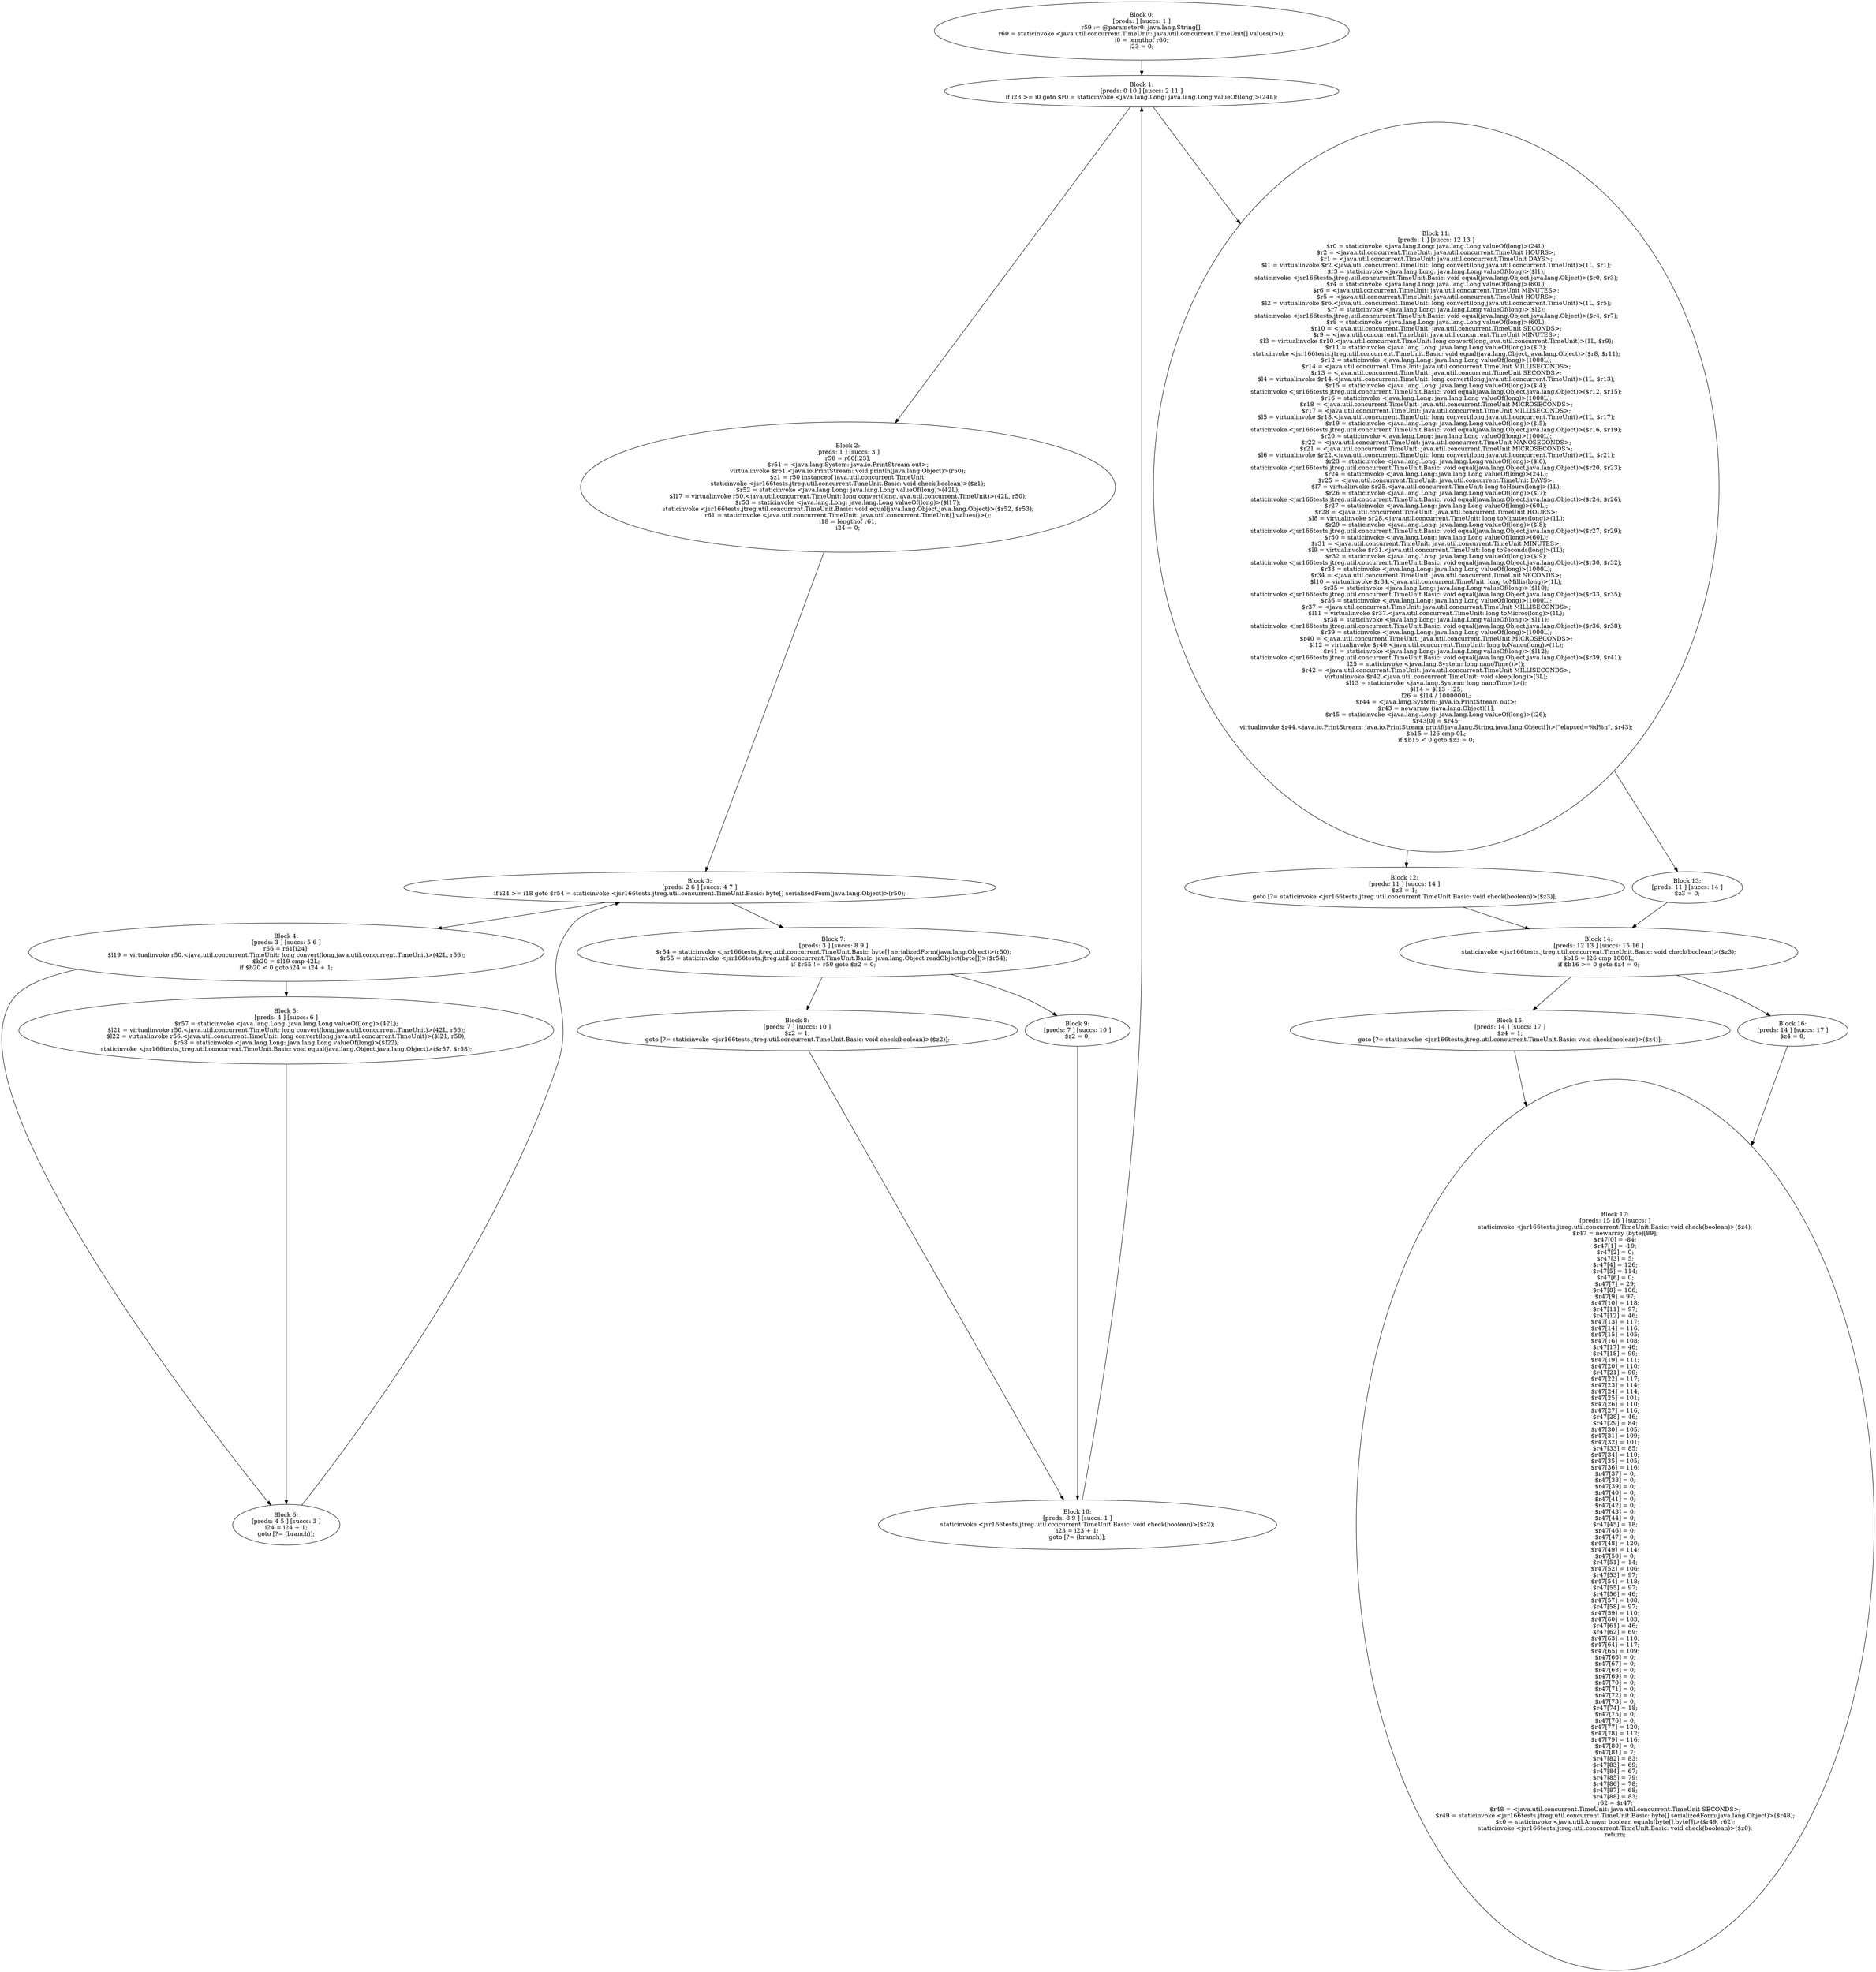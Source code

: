 digraph "unitGraph" {
    "Block 0:
[preds: ] [succs: 1 ]
r59 := @parameter0: java.lang.String[];
r60 = staticinvoke <java.util.concurrent.TimeUnit: java.util.concurrent.TimeUnit[] values()>();
i0 = lengthof r60;
i23 = 0;
"
    "Block 1:
[preds: 0 10 ] [succs: 2 11 ]
if i23 >= i0 goto $r0 = staticinvoke <java.lang.Long: java.lang.Long valueOf(long)>(24L);
"
    "Block 2:
[preds: 1 ] [succs: 3 ]
r50 = r60[i23];
$r51 = <java.lang.System: java.io.PrintStream out>;
virtualinvoke $r51.<java.io.PrintStream: void println(java.lang.Object)>(r50);
$z1 = r50 instanceof java.util.concurrent.TimeUnit;
staticinvoke <jsr166tests.jtreg.util.concurrent.TimeUnit.Basic: void check(boolean)>($z1);
$r52 = staticinvoke <java.lang.Long: java.lang.Long valueOf(long)>(42L);
$l17 = virtualinvoke r50.<java.util.concurrent.TimeUnit: long convert(long,java.util.concurrent.TimeUnit)>(42L, r50);
$r53 = staticinvoke <java.lang.Long: java.lang.Long valueOf(long)>($l17);
staticinvoke <jsr166tests.jtreg.util.concurrent.TimeUnit.Basic: void equal(java.lang.Object,java.lang.Object)>($r52, $r53);
r61 = staticinvoke <java.util.concurrent.TimeUnit: java.util.concurrent.TimeUnit[] values()>();
i18 = lengthof r61;
i24 = 0;
"
    "Block 3:
[preds: 2 6 ] [succs: 4 7 ]
if i24 >= i18 goto $r54 = staticinvoke <jsr166tests.jtreg.util.concurrent.TimeUnit.Basic: byte[] serializedForm(java.lang.Object)>(r50);
"
    "Block 4:
[preds: 3 ] [succs: 5 6 ]
r56 = r61[i24];
$l19 = virtualinvoke r50.<java.util.concurrent.TimeUnit: long convert(long,java.util.concurrent.TimeUnit)>(42L, r56);
$b20 = $l19 cmp 42L;
if $b20 < 0 goto i24 = i24 + 1;
"
    "Block 5:
[preds: 4 ] [succs: 6 ]
$r57 = staticinvoke <java.lang.Long: java.lang.Long valueOf(long)>(42L);
$l21 = virtualinvoke r50.<java.util.concurrent.TimeUnit: long convert(long,java.util.concurrent.TimeUnit)>(42L, r56);
$l22 = virtualinvoke r56.<java.util.concurrent.TimeUnit: long convert(long,java.util.concurrent.TimeUnit)>($l21, r50);
$r58 = staticinvoke <java.lang.Long: java.lang.Long valueOf(long)>($l22);
staticinvoke <jsr166tests.jtreg.util.concurrent.TimeUnit.Basic: void equal(java.lang.Object,java.lang.Object)>($r57, $r58);
"
    "Block 6:
[preds: 4 5 ] [succs: 3 ]
i24 = i24 + 1;
goto [?= (branch)];
"
    "Block 7:
[preds: 3 ] [succs: 8 9 ]
$r54 = staticinvoke <jsr166tests.jtreg.util.concurrent.TimeUnit.Basic: byte[] serializedForm(java.lang.Object)>(r50);
$r55 = staticinvoke <jsr166tests.jtreg.util.concurrent.TimeUnit.Basic: java.lang.Object readObject(byte[])>($r54);
if $r55 != r50 goto $z2 = 0;
"
    "Block 8:
[preds: 7 ] [succs: 10 ]
$z2 = 1;
goto [?= staticinvoke <jsr166tests.jtreg.util.concurrent.TimeUnit.Basic: void check(boolean)>($z2)];
"
    "Block 9:
[preds: 7 ] [succs: 10 ]
$z2 = 0;
"
    "Block 10:
[preds: 8 9 ] [succs: 1 ]
staticinvoke <jsr166tests.jtreg.util.concurrent.TimeUnit.Basic: void check(boolean)>($z2);
i23 = i23 + 1;
goto [?= (branch)];
"
    "Block 11:
[preds: 1 ] [succs: 12 13 ]
$r0 = staticinvoke <java.lang.Long: java.lang.Long valueOf(long)>(24L);
$r2 = <java.util.concurrent.TimeUnit: java.util.concurrent.TimeUnit HOURS>;
$r1 = <java.util.concurrent.TimeUnit: java.util.concurrent.TimeUnit DAYS>;
$l1 = virtualinvoke $r2.<java.util.concurrent.TimeUnit: long convert(long,java.util.concurrent.TimeUnit)>(1L, $r1);
$r3 = staticinvoke <java.lang.Long: java.lang.Long valueOf(long)>($l1);
staticinvoke <jsr166tests.jtreg.util.concurrent.TimeUnit.Basic: void equal(java.lang.Object,java.lang.Object)>($r0, $r3);
$r4 = staticinvoke <java.lang.Long: java.lang.Long valueOf(long)>(60L);
$r6 = <java.util.concurrent.TimeUnit: java.util.concurrent.TimeUnit MINUTES>;
$r5 = <java.util.concurrent.TimeUnit: java.util.concurrent.TimeUnit HOURS>;
$l2 = virtualinvoke $r6.<java.util.concurrent.TimeUnit: long convert(long,java.util.concurrent.TimeUnit)>(1L, $r5);
$r7 = staticinvoke <java.lang.Long: java.lang.Long valueOf(long)>($l2);
staticinvoke <jsr166tests.jtreg.util.concurrent.TimeUnit.Basic: void equal(java.lang.Object,java.lang.Object)>($r4, $r7);
$r8 = staticinvoke <java.lang.Long: java.lang.Long valueOf(long)>(60L);
$r10 = <java.util.concurrent.TimeUnit: java.util.concurrent.TimeUnit SECONDS>;
$r9 = <java.util.concurrent.TimeUnit: java.util.concurrent.TimeUnit MINUTES>;
$l3 = virtualinvoke $r10.<java.util.concurrent.TimeUnit: long convert(long,java.util.concurrent.TimeUnit)>(1L, $r9);
$r11 = staticinvoke <java.lang.Long: java.lang.Long valueOf(long)>($l3);
staticinvoke <jsr166tests.jtreg.util.concurrent.TimeUnit.Basic: void equal(java.lang.Object,java.lang.Object)>($r8, $r11);
$r12 = staticinvoke <java.lang.Long: java.lang.Long valueOf(long)>(1000L);
$r14 = <java.util.concurrent.TimeUnit: java.util.concurrent.TimeUnit MILLISECONDS>;
$r13 = <java.util.concurrent.TimeUnit: java.util.concurrent.TimeUnit SECONDS>;
$l4 = virtualinvoke $r14.<java.util.concurrent.TimeUnit: long convert(long,java.util.concurrent.TimeUnit)>(1L, $r13);
$r15 = staticinvoke <java.lang.Long: java.lang.Long valueOf(long)>($l4);
staticinvoke <jsr166tests.jtreg.util.concurrent.TimeUnit.Basic: void equal(java.lang.Object,java.lang.Object)>($r12, $r15);
$r16 = staticinvoke <java.lang.Long: java.lang.Long valueOf(long)>(1000L);
$r18 = <java.util.concurrent.TimeUnit: java.util.concurrent.TimeUnit MICROSECONDS>;
$r17 = <java.util.concurrent.TimeUnit: java.util.concurrent.TimeUnit MILLISECONDS>;
$l5 = virtualinvoke $r18.<java.util.concurrent.TimeUnit: long convert(long,java.util.concurrent.TimeUnit)>(1L, $r17);
$r19 = staticinvoke <java.lang.Long: java.lang.Long valueOf(long)>($l5);
staticinvoke <jsr166tests.jtreg.util.concurrent.TimeUnit.Basic: void equal(java.lang.Object,java.lang.Object)>($r16, $r19);
$r20 = staticinvoke <java.lang.Long: java.lang.Long valueOf(long)>(1000L);
$r22 = <java.util.concurrent.TimeUnit: java.util.concurrent.TimeUnit NANOSECONDS>;
$r21 = <java.util.concurrent.TimeUnit: java.util.concurrent.TimeUnit MICROSECONDS>;
$l6 = virtualinvoke $r22.<java.util.concurrent.TimeUnit: long convert(long,java.util.concurrent.TimeUnit)>(1L, $r21);
$r23 = staticinvoke <java.lang.Long: java.lang.Long valueOf(long)>($l6);
staticinvoke <jsr166tests.jtreg.util.concurrent.TimeUnit.Basic: void equal(java.lang.Object,java.lang.Object)>($r20, $r23);
$r24 = staticinvoke <java.lang.Long: java.lang.Long valueOf(long)>(24L);
$r25 = <java.util.concurrent.TimeUnit: java.util.concurrent.TimeUnit DAYS>;
$l7 = virtualinvoke $r25.<java.util.concurrent.TimeUnit: long toHours(long)>(1L);
$r26 = staticinvoke <java.lang.Long: java.lang.Long valueOf(long)>($l7);
staticinvoke <jsr166tests.jtreg.util.concurrent.TimeUnit.Basic: void equal(java.lang.Object,java.lang.Object)>($r24, $r26);
$r27 = staticinvoke <java.lang.Long: java.lang.Long valueOf(long)>(60L);
$r28 = <java.util.concurrent.TimeUnit: java.util.concurrent.TimeUnit HOURS>;
$l8 = virtualinvoke $r28.<java.util.concurrent.TimeUnit: long toMinutes(long)>(1L);
$r29 = staticinvoke <java.lang.Long: java.lang.Long valueOf(long)>($l8);
staticinvoke <jsr166tests.jtreg.util.concurrent.TimeUnit.Basic: void equal(java.lang.Object,java.lang.Object)>($r27, $r29);
$r30 = staticinvoke <java.lang.Long: java.lang.Long valueOf(long)>(60L);
$r31 = <java.util.concurrent.TimeUnit: java.util.concurrent.TimeUnit MINUTES>;
$l9 = virtualinvoke $r31.<java.util.concurrent.TimeUnit: long toSeconds(long)>(1L);
$r32 = staticinvoke <java.lang.Long: java.lang.Long valueOf(long)>($l9);
staticinvoke <jsr166tests.jtreg.util.concurrent.TimeUnit.Basic: void equal(java.lang.Object,java.lang.Object)>($r30, $r32);
$r33 = staticinvoke <java.lang.Long: java.lang.Long valueOf(long)>(1000L);
$r34 = <java.util.concurrent.TimeUnit: java.util.concurrent.TimeUnit SECONDS>;
$l10 = virtualinvoke $r34.<java.util.concurrent.TimeUnit: long toMillis(long)>(1L);
$r35 = staticinvoke <java.lang.Long: java.lang.Long valueOf(long)>($l10);
staticinvoke <jsr166tests.jtreg.util.concurrent.TimeUnit.Basic: void equal(java.lang.Object,java.lang.Object)>($r33, $r35);
$r36 = staticinvoke <java.lang.Long: java.lang.Long valueOf(long)>(1000L);
$r37 = <java.util.concurrent.TimeUnit: java.util.concurrent.TimeUnit MILLISECONDS>;
$l11 = virtualinvoke $r37.<java.util.concurrent.TimeUnit: long toMicros(long)>(1L);
$r38 = staticinvoke <java.lang.Long: java.lang.Long valueOf(long)>($l11);
staticinvoke <jsr166tests.jtreg.util.concurrent.TimeUnit.Basic: void equal(java.lang.Object,java.lang.Object)>($r36, $r38);
$r39 = staticinvoke <java.lang.Long: java.lang.Long valueOf(long)>(1000L);
$r40 = <java.util.concurrent.TimeUnit: java.util.concurrent.TimeUnit MICROSECONDS>;
$l12 = virtualinvoke $r40.<java.util.concurrent.TimeUnit: long toNanos(long)>(1L);
$r41 = staticinvoke <java.lang.Long: java.lang.Long valueOf(long)>($l12);
staticinvoke <jsr166tests.jtreg.util.concurrent.TimeUnit.Basic: void equal(java.lang.Object,java.lang.Object)>($r39, $r41);
l25 = staticinvoke <java.lang.System: long nanoTime()>();
$r42 = <java.util.concurrent.TimeUnit: java.util.concurrent.TimeUnit MILLISECONDS>;
virtualinvoke $r42.<java.util.concurrent.TimeUnit: void sleep(long)>(3L);
$l13 = staticinvoke <java.lang.System: long nanoTime()>();
$l14 = $l13 - l25;
l26 = $l14 / 1000000L;
$r44 = <java.lang.System: java.io.PrintStream out>;
$r43 = newarray (java.lang.Object)[1];
$r45 = staticinvoke <java.lang.Long: java.lang.Long valueOf(long)>(l26);
$r43[0] = $r45;
virtualinvoke $r44.<java.io.PrintStream: java.io.PrintStream printf(java.lang.String,java.lang.Object[])>(\"elapsed=%d%n\", $r43);
$b15 = l26 cmp 0L;
if $b15 < 0 goto $z3 = 0;
"
    "Block 12:
[preds: 11 ] [succs: 14 ]
$z3 = 1;
goto [?= staticinvoke <jsr166tests.jtreg.util.concurrent.TimeUnit.Basic: void check(boolean)>($z3)];
"
    "Block 13:
[preds: 11 ] [succs: 14 ]
$z3 = 0;
"
    "Block 14:
[preds: 12 13 ] [succs: 15 16 ]
staticinvoke <jsr166tests.jtreg.util.concurrent.TimeUnit.Basic: void check(boolean)>($z3);
$b16 = l26 cmp 1000L;
if $b16 >= 0 goto $z4 = 0;
"
    "Block 15:
[preds: 14 ] [succs: 17 ]
$z4 = 1;
goto [?= staticinvoke <jsr166tests.jtreg.util.concurrent.TimeUnit.Basic: void check(boolean)>($z4)];
"
    "Block 16:
[preds: 14 ] [succs: 17 ]
$z4 = 0;
"
    "Block 17:
[preds: 15 16 ] [succs: ]
staticinvoke <jsr166tests.jtreg.util.concurrent.TimeUnit.Basic: void check(boolean)>($z4);
$r47 = newarray (byte)[89];
$r47[0] = -84;
$r47[1] = -19;
$r47[2] = 0;
$r47[3] = 5;
$r47[4] = 126;
$r47[5] = 114;
$r47[6] = 0;
$r47[7] = 29;
$r47[8] = 106;
$r47[9] = 97;
$r47[10] = 118;
$r47[11] = 97;
$r47[12] = 46;
$r47[13] = 117;
$r47[14] = 116;
$r47[15] = 105;
$r47[16] = 108;
$r47[17] = 46;
$r47[18] = 99;
$r47[19] = 111;
$r47[20] = 110;
$r47[21] = 99;
$r47[22] = 117;
$r47[23] = 114;
$r47[24] = 114;
$r47[25] = 101;
$r47[26] = 110;
$r47[27] = 116;
$r47[28] = 46;
$r47[29] = 84;
$r47[30] = 105;
$r47[31] = 109;
$r47[32] = 101;
$r47[33] = 85;
$r47[34] = 110;
$r47[35] = 105;
$r47[36] = 116;
$r47[37] = 0;
$r47[38] = 0;
$r47[39] = 0;
$r47[40] = 0;
$r47[41] = 0;
$r47[42] = 0;
$r47[43] = 0;
$r47[44] = 0;
$r47[45] = 18;
$r47[46] = 0;
$r47[47] = 0;
$r47[48] = 120;
$r47[49] = 114;
$r47[50] = 0;
$r47[51] = 14;
$r47[52] = 106;
$r47[53] = 97;
$r47[54] = 118;
$r47[55] = 97;
$r47[56] = 46;
$r47[57] = 108;
$r47[58] = 97;
$r47[59] = 110;
$r47[60] = 103;
$r47[61] = 46;
$r47[62] = 69;
$r47[63] = 110;
$r47[64] = 117;
$r47[65] = 109;
$r47[66] = 0;
$r47[67] = 0;
$r47[68] = 0;
$r47[69] = 0;
$r47[70] = 0;
$r47[71] = 0;
$r47[72] = 0;
$r47[73] = 0;
$r47[74] = 18;
$r47[75] = 0;
$r47[76] = 0;
$r47[77] = 120;
$r47[78] = 112;
$r47[79] = 116;
$r47[80] = 0;
$r47[81] = 7;
$r47[82] = 83;
$r47[83] = 69;
$r47[84] = 67;
$r47[85] = 79;
$r47[86] = 78;
$r47[87] = 68;
$r47[88] = 83;
r62 = $r47;
$r48 = <java.util.concurrent.TimeUnit: java.util.concurrent.TimeUnit SECONDS>;
$r49 = staticinvoke <jsr166tests.jtreg.util.concurrent.TimeUnit.Basic: byte[] serializedForm(java.lang.Object)>($r48);
$z0 = staticinvoke <java.util.Arrays: boolean equals(byte[],byte[])>($r49, r62);
staticinvoke <jsr166tests.jtreg.util.concurrent.TimeUnit.Basic: void check(boolean)>($z0);
return;
"
    "Block 0:
[preds: ] [succs: 1 ]
r59 := @parameter0: java.lang.String[];
r60 = staticinvoke <java.util.concurrent.TimeUnit: java.util.concurrent.TimeUnit[] values()>();
i0 = lengthof r60;
i23 = 0;
"->"Block 1:
[preds: 0 10 ] [succs: 2 11 ]
if i23 >= i0 goto $r0 = staticinvoke <java.lang.Long: java.lang.Long valueOf(long)>(24L);
";
    "Block 1:
[preds: 0 10 ] [succs: 2 11 ]
if i23 >= i0 goto $r0 = staticinvoke <java.lang.Long: java.lang.Long valueOf(long)>(24L);
"->"Block 2:
[preds: 1 ] [succs: 3 ]
r50 = r60[i23];
$r51 = <java.lang.System: java.io.PrintStream out>;
virtualinvoke $r51.<java.io.PrintStream: void println(java.lang.Object)>(r50);
$z1 = r50 instanceof java.util.concurrent.TimeUnit;
staticinvoke <jsr166tests.jtreg.util.concurrent.TimeUnit.Basic: void check(boolean)>($z1);
$r52 = staticinvoke <java.lang.Long: java.lang.Long valueOf(long)>(42L);
$l17 = virtualinvoke r50.<java.util.concurrent.TimeUnit: long convert(long,java.util.concurrent.TimeUnit)>(42L, r50);
$r53 = staticinvoke <java.lang.Long: java.lang.Long valueOf(long)>($l17);
staticinvoke <jsr166tests.jtreg.util.concurrent.TimeUnit.Basic: void equal(java.lang.Object,java.lang.Object)>($r52, $r53);
r61 = staticinvoke <java.util.concurrent.TimeUnit: java.util.concurrent.TimeUnit[] values()>();
i18 = lengthof r61;
i24 = 0;
";
    "Block 1:
[preds: 0 10 ] [succs: 2 11 ]
if i23 >= i0 goto $r0 = staticinvoke <java.lang.Long: java.lang.Long valueOf(long)>(24L);
"->"Block 11:
[preds: 1 ] [succs: 12 13 ]
$r0 = staticinvoke <java.lang.Long: java.lang.Long valueOf(long)>(24L);
$r2 = <java.util.concurrent.TimeUnit: java.util.concurrent.TimeUnit HOURS>;
$r1 = <java.util.concurrent.TimeUnit: java.util.concurrent.TimeUnit DAYS>;
$l1 = virtualinvoke $r2.<java.util.concurrent.TimeUnit: long convert(long,java.util.concurrent.TimeUnit)>(1L, $r1);
$r3 = staticinvoke <java.lang.Long: java.lang.Long valueOf(long)>($l1);
staticinvoke <jsr166tests.jtreg.util.concurrent.TimeUnit.Basic: void equal(java.lang.Object,java.lang.Object)>($r0, $r3);
$r4 = staticinvoke <java.lang.Long: java.lang.Long valueOf(long)>(60L);
$r6 = <java.util.concurrent.TimeUnit: java.util.concurrent.TimeUnit MINUTES>;
$r5 = <java.util.concurrent.TimeUnit: java.util.concurrent.TimeUnit HOURS>;
$l2 = virtualinvoke $r6.<java.util.concurrent.TimeUnit: long convert(long,java.util.concurrent.TimeUnit)>(1L, $r5);
$r7 = staticinvoke <java.lang.Long: java.lang.Long valueOf(long)>($l2);
staticinvoke <jsr166tests.jtreg.util.concurrent.TimeUnit.Basic: void equal(java.lang.Object,java.lang.Object)>($r4, $r7);
$r8 = staticinvoke <java.lang.Long: java.lang.Long valueOf(long)>(60L);
$r10 = <java.util.concurrent.TimeUnit: java.util.concurrent.TimeUnit SECONDS>;
$r9 = <java.util.concurrent.TimeUnit: java.util.concurrent.TimeUnit MINUTES>;
$l3 = virtualinvoke $r10.<java.util.concurrent.TimeUnit: long convert(long,java.util.concurrent.TimeUnit)>(1L, $r9);
$r11 = staticinvoke <java.lang.Long: java.lang.Long valueOf(long)>($l3);
staticinvoke <jsr166tests.jtreg.util.concurrent.TimeUnit.Basic: void equal(java.lang.Object,java.lang.Object)>($r8, $r11);
$r12 = staticinvoke <java.lang.Long: java.lang.Long valueOf(long)>(1000L);
$r14 = <java.util.concurrent.TimeUnit: java.util.concurrent.TimeUnit MILLISECONDS>;
$r13 = <java.util.concurrent.TimeUnit: java.util.concurrent.TimeUnit SECONDS>;
$l4 = virtualinvoke $r14.<java.util.concurrent.TimeUnit: long convert(long,java.util.concurrent.TimeUnit)>(1L, $r13);
$r15 = staticinvoke <java.lang.Long: java.lang.Long valueOf(long)>($l4);
staticinvoke <jsr166tests.jtreg.util.concurrent.TimeUnit.Basic: void equal(java.lang.Object,java.lang.Object)>($r12, $r15);
$r16 = staticinvoke <java.lang.Long: java.lang.Long valueOf(long)>(1000L);
$r18 = <java.util.concurrent.TimeUnit: java.util.concurrent.TimeUnit MICROSECONDS>;
$r17 = <java.util.concurrent.TimeUnit: java.util.concurrent.TimeUnit MILLISECONDS>;
$l5 = virtualinvoke $r18.<java.util.concurrent.TimeUnit: long convert(long,java.util.concurrent.TimeUnit)>(1L, $r17);
$r19 = staticinvoke <java.lang.Long: java.lang.Long valueOf(long)>($l5);
staticinvoke <jsr166tests.jtreg.util.concurrent.TimeUnit.Basic: void equal(java.lang.Object,java.lang.Object)>($r16, $r19);
$r20 = staticinvoke <java.lang.Long: java.lang.Long valueOf(long)>(1000L);
$r22 = <java.util.concurrent.TimeUnit: java.util.concurrent.TimeUnit NANOSECONDS>;
$r21 = <java.util.concurrent.TimeUnit: java.util.concurrent.TimeUnit MICROSECONDS>;
$l6 = virtualinvoke $r22.<java.util.concurrent.TimeUnit: long convert(long,java.util.concurrent.TimeUnit)>(1L, $r21);
$r23 = staticinvoke <java.lang.Long: java.lang.Long valueOf(long)>($l6);
staticinvoke <jsr166tests.jtreg.util.concurrent.TimeUnit.Basic: void equal(java.lang.Object,java.lang.Object)>($r20, $r23);
$r24 = staticinvoke <java.lang.Long: java.lang.Long valueOf(long)>(24L);
$r25 = <java.util.concurrent.TimeUnit: java.util.concurrent.TimeUnit DAYS>;
$l7 = virtualinvoke $r25.<java.util.concurrent.TimeUnit: long toHours(long)>(1L);
$r26 = staticinvoke <java.lang.Long: java.lang.Long valueOf(long)>($l7);
staticinvoke <jsr166tests.jtreg.util.concurrent.TimeUnit.Basic: void equal(java.lang.Object,java.lang.Object)>($r24, $r26);
$r27 = staticinvoke <java.lang.Long: java.lang.Long valueOf(long)>(60L);
$r28 = <java.util.concurrent.TimeUnit: java.util.concurrent.TimeUnit HOURS>;
$l8 = virtualinvoke $r28.<java.util.concurrent.TimeUnit: long toMinutes(long)>(1L);
$r29 = staticinvoke <java.lang.Long: java.lang.Long valueOf(long)>($l8);
staticinvoke <jsr166tests.jtreg.util.concurrent.TimeUnit.Basic: void equal(java.lang.Object,java.lang.Object)>($r27, $r29);
$r30 = staticinvoke <java.lang.Long: java.lang.Long valueOf(long)>(60L);
$r31 = <java.util.concurrent.TimeUnit: java.util.concurrent.TimeUnit MINUTES>;
$l9 = virtualinvoke $r31.<java.util.concurrent.TimeUnit: long toSeconds(long)>(1L);
$r32 = staticinvoke <java.lang.Long: java.lang.Long valueOf(long)>($l9);
staticinvoke <jsr166tests.jtreg.util.concurrent.TimeUnit.Basic: void equal(java.lang.Object,java.lang.Object)>($r30, $r32);
$r33 = staticinvoke <java.lang.Long: java.lang.Long valueOf(long)>(1000L);
$r34 = <java.util.concurrent.TimeUnit: java.util.concurrent.TimeUnit SECONDS>;
$l10 = virtualinvoke $r34.<java.util.concurrent.TimeUnit: long toMillis(long)>(1L);
$r35 = staticinvoke <java.lang.Long: java.lang.Long valueOf(long)>($l10);
staticinvoke <jsr166tests.jtreg.util.concurrent.TimeUnit.Basic: void equal(java.lang.Object,java.lang.Object)>($r33, $r35);
$r36 = staticinvoke <java.lang.Long: java.lang.Long valueOf(long)>(1000L);
$r37 = <java.util.concurrent.TimeUnit: java.util.concurrent.TimeUnit MILLISECONDS>;
$l11 = virtualinvoke $r37.<java.util.concurrent.TimeUnit: long toMicros(long)>(1L);
$r38 = staticinvoke <java.lang.Long: java.lang.Long valueOf(long)>($l11);
staticinvoke <jsr166tests.jtreg.util.concurrent.TimeUnit.Basic: void equal(java.lang.Object,java.lang.Object)>($r36, $r38);
$r39 = staticinvoke <java.lang.Long: java.lang.Long valueOf(long)>(1000L);
$r40 = <java.util.concurrent.TimeUnit: java.util.concurrent.TimeUnit MICROSECONDS>;
$l12 = virtualinvoke $r40.<java.util.concurrent.TimeUnit: long toNanos(long)>(1L);
$r41 = staticinvoke <java.lang.Long: java.lang.Long valueOf(long)>($l12);
staticinvoke <jsr166tests.jtreg.util.concurrent.TimeUnit.Basic: void equal(java.lang.Object,java.lang.Object)>($r39, $r41);
l25 = staticinvoke <java.lang.System: long nanoTime()>();
$r42 = <java.util.concurrent.TimeUnit: java.util.concurrent.TimeUnit MILLISECONDS>;
virtualinvoke $r42.<java.util.concurrent.TimeUnit: void sleep(long)>(3L);
$l13 = staticinvoke <java.lang.System: long nanoTime()>();
$l14 = $l13 - l25;
l26 = $l14 / 1000000L;
$r44 = <java.lang.System: java.io.PrintStream out>;
$r43 = newarray (java.lang.Object)[1];
$r45 = staticinvoke <java.lang.Long: java.lang.Long valueOf(long)>(l26);
$r43[0] = $r45;
virtualinvoke $r44.<java.io.PrintStream: java.io.PrintStream printf(java.lang.String,java.lang.Object[])>(\"elapsed=%d%n\", $r43);
$b15 = l26 cmp 0L;
if $b15 < 0 goto $z3 = 0;
";
    "Block 2:
[preds: 1 ] [succs: 3 ]
r50 = r60[i23];
$r51 = <java.lang.System: java.io.PrintStream out>;
virtualinvoke $r51.<java.io.PrintStream: void println(java.lang.Object)>(r50);
$z1 = r50 instanceof java.util.concurrent.TimeUnit;
staticinvoke <jsr166tests.jtreg.util.concurrent.TimeUnit.Basic: void check(boolean)>($z1);
$r52 = staticinvoke <java.lang.Long: java.lang.Long valueOf(long)>(42L);
$l17 = virtualinvoke r50.<java.util.concurrent.TimeUnit: long convert(long,java.util.concurrent.TimeUnit)>(42L, r50);
$r53 = staticinvoke <java.lang.Long: java.lang.Long valueOf(long)>($l17);
staticinvoke <jsr166tests.jtreg.util.concurrent.TimeUnit.Basic: void equal(java.lang.Object,java.lang.Object)>($r52, $r53);
r61 = staticinvoke <java.util.concurrent.TimeUnit: java.util.concurrent.TimeUnit[] values()>();
i18 = lengthof r61;
i24 = 0;
"->"Block 3:
[preds: 2 6 ] [succs: 4 7 ]
if i24 >= i18 goto $r54 = staticinvoke <jsr166tests.jtreg.util.concurrent.TimeUnit.Basic: byte[] serializedForm(java.lang.Object)>(r50);
";
    "Block 3:
[preds: 2 6 ] [succs: 4 7 ]
if i24 >= i18 goto $r54 = staticinvoke <jsr166tests.jtreg.util.concurrent.TimeUnit.Basic: byte[] serializedForm(java.lang.Object)>(r50);
"->"Block 4:
[preds: 3 ] [succs: 5 6 ]
r56 = r61[i24];
$l19 = virtualinvoke r50.<java.util.concurrent.TimeUnit: long convert(long,java.util.concurrent.TimeUnit)>(42L, r56);
$b20 = $l19 cmp 42L;
if $b20 < 0 goto i24 = i24 + 1;
";
    "Block 3:
[preds: 2 6 ] [succs: 4 7 ]
if i24 >= i18 goto $r54 = staticinvoke <jsr166tests.jtreg.util.concurrent.TimeUnit.Basic: byte[] serializedForm(java.lang.Object)>(r50);
"->"Block 7:
[preds: 3 ] [succs: 8 9 ]
$r54 = staticinvoke <jsr166tests.jtreg.util.concurrent.TimeUnit.Basic: byte[] serializedForm(java.lang.Object)>(r50);
$r55 = staticinvoke <jsr166tests.jtreg.util.concurrent.TimeUnit.Basic: java.lang.Object readObject(byte[])>($r54);
if $r55 != r50 goto $z2 = 0;
";
    "Block 4:
[preds: 3 ] [succs: 5 6 ]
r56 = r61[i24];
$l19 = virtualinvoke r50.<java.util.concurrent.TimeUnit: long convert(long,java.util.concurrent.TimeUnit)>(42L, r56);
$b20 = $l19 cmp 42L;
if $b20 < 0 goto i24 = i24 + 1;
"->"Block 5:
[preds: 4 ] [succs: 6 ]
$r57 = staticinvoke <java.lang.Long: java.lang.Long valueOf(long)>(42L);
$l21 = virtualinvoke r50.<java.util.concurrent.TimeUnit: long convert(long,java.util.concurrent.TimeUnit)>(42L, r56);
$l22 = virtualinvoke r56.<java.util.concurrent.TimeUnit: long convert(long,java.util.concurrent.TimeUnit)>($l21, r50);
$r58 = staticinvoke <java.lang.Long: java.lang.Long valueOf(long)>($l22);
staticinvoke <jsr166tests.jtreg.util.concurrent.TimeUnit.Basic: void equal(java.lang.Object,java.lang.Object)>($r57, $r58);
";
    "Block 4:
[preds: 3 ] [succs: 5 6 ]
r56 = r61[i24];
$l19 = virtualinvoke r50.<java.util.concurrent.TimeUnit: long convert(long,java.util.concurrent.TimeUnit)>(42L, r56);
$b20 = $l19 cmp 42L;
if $b20 < 0 goto i24 = i24 + 1;
"->"Block 6:
[preds: 4 5 ] [succs: 3 ]
i24 = i24 + 1;
goto [?= (branch)];
";
    "Block 5:
[preds: 4 ] [succs: 6 ]
$r57 = staticinvoke <java.lang.Long: java.lang.Long valueOf(long)>(42L);
$l21 = virtualinvoke r50.<java.util.concurrent.TimeUnit: long convert(long,java.util.concurrent.TimeUnit)>(42L, r56);
$l22 = virtualinvoke r56.<java.util.concurrent.TimeUnit: long convert(long,java.util.concurrent.TimeUnit)>($l21, r50);
$r58 = staticinvoke <java.lang.Long: java.lang.Long valueOf(long)>($l22);
staticinvoke <jsr166tests.jtreg.util.concurrent.TimeUnit.Basic: void equal(java.lang.Object,java.lang.Object)>($r57, $r58);
"->"Block 6:
[preds: 4 5 ] [succs: 3 ]
i24 = i24 + 1;
goto [?= (branch)];
";
    "Block 6:
[preds: 4 5 ] [succs: 3 ]
i24 = i24 + 1;
goto [?= (branch)];
"->"Block 3:
[preds: 2 6 ] [succs: 4 7 ]
if i24 >= i18 goto $r54 = staticinvoke <jsr166tests.jtreg.util.concurrent.TimeUnit.Basic: byte[] serializedForm(java.lang.Object)>(r50);
";
    "Block 7:
[preds: 3 ] [succs: 8 9 ]
$r54 = staticinvoke <jsr166tests.jtreg.util.concurrent.TimeUnit.Basic: byte[] serializedForm(java.lang.Object)>(r50);
$r55 = staticinvoke <jsr166tests.jtreg.util.concurrent.TimeUnit.Basic: java.lang.Object readObject(byte[])>($r54);
if $r55 != r50 goto $z2 = 0;
"->"Block 8:
[preds: 7 ] [succs: 10 ]
$z2 = 1;
goto [?= staticinvoke <jsr166tests.jtreg.util.concurrent.TimeUnit.Basic: void check(boolean)>($z2)];
";
    "Block 7:
[preds: 3 ] [succs: 8 9 ]
$r54 = staticinvoke <jsr166tests.jtreg.util.concurrent.TimeUnit.Basic: byte[] serializedForm(java.lang.Object)>(r50);
$r55 = staticinvoke <jsr166tests.jtreg.util.concurrent.TimeUnit.Basic: java.lang.Object readObject(byte[])>($r54);
if $r55 != r50 goto $z2 = 0;
"->"Block 9:
[preds: 7 ] [succs: 10 ]
$z2 = 0;
";
    "Block 8:
[preds: 7 ] [succs: 10 ]
$z2 = 1;
goto [?= staticinvoke <jsr166tests.jtreg.util.concurrent.TimeUnit.Basic: void check(boolean)>($z2)];
"->"Block 10:
[preds: 8 9 ] [succs: 1 ]
staticinvoke <jsr166tests.jtreg.util.concurrent.TimeUnit.Basic: void check(boolean)>($z2);
i23 = i23 + 1;
goto [?= (branch)];
";
    "Block 9:
[preds: 7 ] [succs: 10 ]
$z2 = 0;
"->"Block 10:
[preds: 8 9 ] [succs: 1 ]
staticinvoke <jsr166tests.jtreg.util.concurrent.TimeUnit.Basic: void check(boolean)>($z2);
i23 = i23 + 1;
goto [?= (branch)];
";
    "Block 10:
[preds: 8 9 ] [succs: 1 ]
staticinvoke <jsr166tests.jtreg.util.concurrent.TimeUnit.Basic: void check(boolean)>($z2);
i23 = i23 + 1;
goto [?= (branch)];
"->"Block 1:
[preds: 0 10 ] [succs: 2 11 ]
if i23 >= i0 goto $r0 = staticinvoke <java.lang.Long: java.lang.Long valueOf(long)>(24L);
";
    "Block 11:
[preds: 1 ] [succs: 12 13 ]
$r0 = staticinvoke <java.lang.Long: java.lang.Long valueOf(long)>(24L);
$r2 = <java.util.concurrent.TimeUnit: java.util.concurrent.TimeUnit HOURS>;
$r1 = <java.util.concurrent.TimeUnit: java.util.concurrent.TimeUnit DAYS>;
$l1 = virtualinvoke $r2.<java.util.concurrent.TimeUnit: long convert(long,java.util.concurrent.TimeUnit)>(1L, $r1);
$r3 = staticinvoke <java.lang.Long: java.lang.Long valueOf(long)>($l1);
staticinvoke <jsr166tests.jtreg.util.concurrent.TimeUnit.Basic: void equal(java.lang.Object,java.lang.Object)>($r0, $r3);
$r4 = staticinvoke <java.lang.Long: java.lang.Long valueOf(long)>(60L);
$r6 = <java.util.concurrent.TimeUnit: java.util.concurrent.TimeUnit MINUTES>;
$r5 = <java.util.concurrent.TimeUnit: java.util.concurrent.TimeUnit HOURS>;
$l2 = virtualinvoke $r6.<java.util.concurrent.TimeUnit: long convert(long,java.util.concurrent.TimeUnit)>(1L, $r5);
$r7 = staticinvoke <java.lang.Long: java.lang.Long valueOf(long)>($l2);
staticinvoke <jsr166tests.jtreg.util.concurrent.TimeUnit.Basic: void equal(java.lang.Object,java.lang.Object)>($r4, $r7);
$r8 = staticinvoke <java.lang.Long: java.lang.Long valueOf(long)>(60L);
$r10 = <java.util.concurrent.TimeUnit: java.util.concurrent.TimeUnit SECONDS>;
$r9 = <java.util.concurrent.TimeUnit: java.util.concurrent.TimeUnit MINUTES>;
$l3 = virtualinvoke $r10.<java.util.concurrent.TimeUnit: long convert(long,java.util.concurrent.TimeUnit)>(1L, $r9);
$r11 = staticinvoke <java.lang.Long: java.lang.Long valueOf(long)>($l3);
staticinvoke <jsr166tests.jtreg.util.concurrent.TimeUnit.Basic: void equal(java.lang.Object,java.lang.Object)>($r8, $r11);
$r12 = staticinvoke <java.lang.Long: java.lang.Long valueOf(long)>(1000L);
$r14 = <java.util.concurrent.TimeUnit: java.util.concurrent.TimeUnit MILLISECONDS>;
$r13 = <java.util.concurrent.TimeUnit: java.util.concurrent.TimeUnit SECONDS>;
$l4 = virtualinvoke $r14.<java.util.concurrent.TimeUnit: long convert(long,java.util.concurrent.TimeUnit)>(1L, $r13);
$r15 = staticinvoke <java.lang.Long: java.lang.Long valueOf(long)>($l4);
staticinvoke <jsr166tests.jtreg.util.concurrent.TimeUnit.Basic: void equal(java.lang.Object,java.lang.Object)>($r12, $r15);
$r16 = staticinvoke <java.lang.Long: java.lang.Long valueOf(long)>(1000L);
$r18 = <java.util.concurrent.TimeUnit: java.util.concurrent.TimeUnit MICROSECONDS>;
$r17 = <java.util.concurrent.TimeUnit: java.util.concurrent.TimeUnit MILLISECONDS>;
$l5 = virtualinvoke $r18.<java.util.concurrent.TimeUnit: long convert(long,java.util.concurrent.TimeUnit)>(1L, $r17);
$r19 = staticinvoke <java.lang.Long: java.lang.Long valueOf(long)>($l5);
staticinvoke <jsr166tests.jtreg.util.concurrent.TimeUnit.Basic: void equal(java.lang.Object,java.lang.Object)>($r16, $r19);
$r20 = staticinvoke <java.lang.Long: java.lang.Long valueOf(long)>(1000L);
$r22 = <java.util.concurrent.TimeUnit: java.util.concurrent.TimeUnit NANOSECONDS>;
$r21 = <java.util.concurrent.TimeUnit: java.util.concurrent.TimeUnit MICROSECONDS>;
$l6 = virtualinvoke $r22.<java.util.concurrent.TimeUnit: long convert(long,java.util.concurrent.TimeUnit)>(1L, $r21);
$r23 = staticinvoke <java.lang.Long: java.lang.Long valueOf(long)>($l6);
staticinvoke <jsr166tests.jtreg.util.concurrent.TimeUnit.Basic: void equal(java.lang.Object,java.lang.Object)>($r20, $r23);
$r24 = staticinvoke <java.lang.Long: java.lang.Long valueOf(long)>(24L);
$r25 = <java.util.concurrent.TimeUnit: java.util.concurrent.TimeUnit DAYS>;
$l7 = virtualinvoke $r25.<java.util.concurrent.TimeUnit: long toHours(long)>(1L);
$r26 = staticinvoke <java.lang.Long: java.lang.Long valueOf(long)>($l7);
staticinvoke <jsr166tests.jtreg.util.concurrent.TimeUnit.Basic: void equal(java.lang.Object,java.lang.Object)>($r24, $r26);
$r27 = staticinvoke <java.lang.Long: java.lang.Long valueOf(long)>(60L);
$r28 = <java.util.concurrent.TimeUnit: java.util.concurrent.TimeUnit HOURS>;
$l8 = virtualinvoke $r28.<java.util.concurrent.TimeUnit: long toMinutes(long)>(1L);
$r29 = staticinvoke <java.lang.Long: java.lang.Long valueOf(long)>($l8);
staticinvoke <jsr166tests.jtreg.util.concurrent.TimeUnit.Basic: void equal(java.lang.Object,java.lang.Object)>($r27, $r29);
$r30 = staticinvoke <java.lang.Long: java.lang.Long valueOf(long)>(60L);
$r31 = <java.util.concurrent.TimeUnit: java.util.concurrent.TimeUnit MINUTES>;
$l9 = virtualinvoke $r31.<java.util.concurrent.TimeUnit: long toSeconds(long)>(1L);
$r32 = staticinvoke <java.lang.Long: java.lang.Long valueOf(long)>($l9);
staticinvoke <jsr166tests.jtreg.util.concurrent.TimeUnit.Basic: void equal(java.lang.Object,java.lang.Object)>($r30, $r32);
$r33 = staticinvoke <java.lang.Long: java.lang.Long valueOf(long)>(1000L);
$r34 = <java.util.concurrent.TimeUnit: java.util.concurrent.TimeUnit SECONDS>;
$l10 = virtualinvoke $r34.<java.util.concurrent.TimeUnit: long toMillis(long)>(1L);
$r35 = staticinvoke <java.lang.Long: java.lang.Long valueOf(long)>($l10);
staticinvoke <jsr166tests.jtreg.util.concurrent.TimeUnit.Basic: void equal(java.lang.Object,java.lang.Object)>($r33, $r35);
$r36 = staticinvoke <java.lang.Long: java.lang.Long valueOf(long)>(1000L);
$r37 = <java.util.concurrent.TimeUnit: java.util.concurrent.TimeUnit MILLISECONDS>;
$l11 = virtualinvoke $r37.<java.util.concurrent.TimeUnit: long toMicros(long)>(1L);
$r38 = staticinvoke <java.lang.Long: java.lang.Long valueOf(long)>($l11);
staticinvoke <jsr166tests.jtreg.util.concurrent.TimeUnit.Basic: void equal(java.lang.Object,java.lang.Object)>($r36, $r38);
$r39 = staticinvoke <java.lang.Long: java.lang.Long valueOf(long)>(1000L);
$r40 = <java.util.concurrent.TimeUnit: java.util.concurrent.TimeUnit MICROSECONDS>;
$l12 = virtualinvoke $r40.<java.util.concurrent.TimeUnit: long toNanos(long)>(1L);
$r41 = staticinvoke <java.lang.Long: java.lang.Long valueOf(long)>($l12);
staticinvoke <jsr166tests.jtreg.util.concurrent.TimeUnit.Basic: void equal(java.lang.Object,java.lang.Object)>($r39, $r41);
l25 = staticinvoke <java.lang.System: long nanoTime()>();
$r42 = <java.util.concurrent.TimeUnit: java.util.concurrent.TimeUnit MILLISECONDS>;
virtualinvoke $r42.<java.util.concurrent.TimeUnit: void sleep(long)>(3L);
$l13 = staticinvoke <java.lang.System: long nanoTime()>();
$l14 = $l13 - l25;
l26 = $l14 / 1000000L;
$r44 = <java.lang.System: java.io.PrintStream out>;
$r43 = newarray (java.lang.Object)[1];
$r45 = staticinvoke <java.lang.Long: java.lang.Long valueOf(long)>(l26);
$r43[0] = $r45;
virtualinvoke $r44.<java.io.PrintStream: java.io.PrintStream printf(java.lang.String,java.lang.Object[])>(\"elapsed=%d%n\", $r43);
$b15 = l26 cmp 0L;
if $b15 < 0 goto $z3 = 0;
"->"Block 12:
[preds: 11 ] [succs: 14 ]
$z3 = 1;
goto [?= staticinvoke <jsr166tests.jtreg.util.concurrent.TimeUnit.Basic: void check(boolean)>($z3)];
";
    "Block 11:
[preds: 1 ] [succs: 12 13 ]
$r0 = staticinvoke <java.lang.Long: java.lang.Long valueOf(long)>(24L);
$r2 = <java.util.concurrent.TimeUnit: java.util.concurrent.TimeUnit HOURS>;
$r1 = <java.util.concurrent.TimeUnit: java.util.concurrent.TimeUnit DAYS>;
$l1 = virtualinvoke $r2.<java.util.concurrent.TimeUnit: long convert(long,java.util.concurrent.TimeUnit)>(1L, $r1);
$r3 = staticinvoke <java.lang.Long: java.lang.Long valueOf(long)>($l1);
staticinvoke <jsr166tests.jtreg.util.concurrent.TimeUnit.Basic: void equal(java.lang.Object,java.lang.Object)>($r0, $r3);
$r4 = staticinvoke <java.lang.Long: java.lang.Long valueOf(long)>(60L);
$r6 = <java.util.concurrent.TimeUnit: java.util.concurrent.TimeUnit MINUTES>;
$r5 = <java.util.concurrent.TimeUnit: java.util.concurrent.TimeUnit HOURS>;
$l2 = virtualinvoke $r6.<java.util.concurrent.TimeUnit: long convert(long,java.util.concurrent.TimeUnit)>(1L, $r5);
$r7 = staticinvoke <java.lang.Long: java.lang.Long valueOf(long)>($l2);
staticinvoke <jsr166tests.jtreg.util.concurrent.TimeUnit.Basic: void equal(java.lang.Object,java.lang.Object)>($r4, $r7);
$r8 = staticinvoke <java.lang.Long: java.lang.Long valueOf(long)>(60L);
$r10 = <java.util.concurrent.TimeUnit: java.util.concurrent.TimeUnit SECONDS>;
$r9 = <java.util.concurrent.TimeUnit: java.util.concurrent.TimeUnit MINUTES>;
$l3 = virtualinvoke $r10.<java.util.concurrent.TimeUnit: long convert(long,java.util.concurrent.TimeUnit)>(1L, $r9);
$r11 = staticinvoke <java.lang.Long: java.lang.Long valueOf(long)>($l3);
staticinvoke <jsr166tests.jtreg.util.concurrent.TimeUnit.Basic: void equal(java.lang.Object,java.lang.Object)>($r8, $r11);
$r12 = staticinvoke <java.lang.Long: java.lang.Long valueOf(long)>(1000L);
$r14 = <java.util.concurrent.TimeUnit: java.util.concurrent.TimeUnit MILLISECONDS>;
$r13 = <java.util.concurrent.TimeUnit: java.util.concurrent.TimeUnit SECONDS>;
$l4 = virtualinvoke $r14.<java.util.concurrent.TimeUnit: long convert(long,java.util.concurrent.TimeUnit)>(1L, $r13);
$r15 = staticinvoke <java.lang.Long: java.lang.Long valueOf(long)>($l4);
staticinvoke <jsr166tests.jtreg.util.concurrent.TimeUnit.Basic: void equal(java.lang.Object,java.lang.Object)>($r12, $r15);
$r16 = staticinvoke <java.lang.Long: java.lang.Long valueOf(long)>(1000L);
$r18 = <java.util.concurrent.TimeUnit: java.util.concurrent.TimeUnit MICROSECONDS>;
$r17 = <java.util.concurrent.TimeUnit: java.util.concurrent.TimeUnit MILLISECONDS>;
$l5 = virtualinvoke $r18.<java.util.concurrent.TimeUnit: long convert(long,java.util.concurrent.TimeUnit)>(1L, $r17);
$r19 = staticinvoke <java.lang.Long: java.lang.Long valueOf(long)>($l5);
staticinvoke <jsr166tests.jtreg.util.concurrent.TimeUnit.Basic: void equal(java.lang.Object,java.lang.Object)>($r16, $r19);
$r20 = staticinvoke <java.lang.Long: java.lang.Long valueOf(long)>(1000L);
$r22 = <java.util.concurrent.TimeUnit: java.util.concurrent.TimeUnit NANOSECONDS>;
$r21 = <java.util.concurrent.TimeUnit: java.util.concurrent.TimeUnit MICROSECONDS>;
$l6 = virtualinvoke $r22.<java.util.concurrent.TimeUnit: long convert(long,java.util.concurrent.TimeUnit)>(1L, $r21);
$r23 = staticinvoke <java.lang.Long: java.lang.Long valueOf(long)>($l6);
staticinvoke <jsr166tests.jtreg.util.concurrent.TimeUnit.Basic: void equal(java.lang.Object,java.lang.Object)>($r20, $r23);
$r24 = staticinvoke <java.lang.Long: java.lang.Long valueOf(long)>(24L);
$r25 = <java.util.concurrent.TimeUnit: java.util.concurrent.TimeUnit DAYS>;
$l7 = virtualinvoke $r25.<java.util.concurrent.TimeUnit: long toHours(long)>(1L);
$r26 = staticinvoke <java.lang.Long: java.lang.Long valueOf(long)>($l7);
staticinvoke <jsr166tests.jtreg.util.concurrent.TimeUnit.Basic: void equal(java.lang.Object,java.lang.Object)>($r24, $r26);
$r27 = staticinvoke <java.lang.Long: java.lang.Long valueOf(long)>(60L);
$r28 = <java.util.concurrent.TimeUnit: java.util.concurrent.TimeUnit HOURS>;
$l8 = virtualinvoke $r28.<java.util.concurrent.TimeUnit: long toMinutes(long)>(1L);
$r29 = staticinvoke <java.lang.Long: java.lang.Long valueOf(long)>($l8);
staticinvoke <jsr166tests.jtreg.util.concurrent.TimeUnit.Basic: void equal(java.lang.Object,java.lang.Object)>($r27, $r29);
$r30 = staticinvoke <java.lang.Long: java.lang.Long valueOf(long)>(60L);
$r31 = <java.util.concurrent.TimeUnit: java.util.concurrent.TimeUnit MINUTES>;
$l9 = virtualinvoke $r31.<java.util.concurrent.TimeUnit: long toSeconds(long)>(1L);
$r32 = staticinvoke <java.lang.Long: java.lang.Long valueOf(long)>($l9);
staticinvoke <jsr166tests.jtreg.util.concurrent.TimeUnit.Basic: void equal(java.lang.Object,java.lang.Object)>($r30, $r32);
$r33 = staticinvoke <java.lang.Long: java.lang.Long valueOf(long)>(1000L);
$r34 = <java.util.concurrent.TimeUnit: java.util.concurrent.TimeUnit SECONDS>;
$l10 = virtualinvoke $r34.<java.util.concurrent.TimeUnit: long toMillis(long)>(1L);
$r35 = staticinvoke <java.lang.Long: java.lang.Long valueOf(long)>($l10);
staticinvoke <jsr166tests.jtreg.util.concurrent.TimeUnit.Basic: void equal(java.lang.Object,java.lang.Object)>($r33, $r35);
$r36 = staticinvoke <java.lang.Long: java.lang.Long valueOf(long)>(1000L);
$r37 = <java.util.concurrent.TimeUnit: java.util.concurrent.TimeUnit MILLISECONDS>;
$l11 = virtualinvoke $r37.<java.util.concurrent.TimeUnit: long toMicros(long)>(1L);
$r38 = staticinvoke <java.lang.Long: java.lang.Long valueOf(long)>($l11);
staticinvoke <jsr166tests.jtreg.util.concurrent.TimeUnit.Basic: void equal(java.lang.Object,java.lang.Object)>($r36, $r38);
$r39 = staticinvoke <java.lang.Long: java.lang.Long valueOf(long)>(1000L);
$r40 = <java.util.concurrent.TimeUnit: java.util.concurrent.TimeUnit MICROSECONDS>;
$l12 = virtualinvoke $r40.<java.util.concurrent.TimeUnit: long toNanos(long)>(1L);
$r41 = staticinvoke <java.lang.Long: java.lang.Long valueOf(long)>($l12);
staticinvoke <jsr166tests.jtreg.util.concurrent.TimeUnit.Basic: void equal(java.lang.Object,java.lang.Object)>($r39, $r41);
l25 = staticinvoke <java.lang.System: long nanoTime()>();
$r42 = <java.util.concurrent.TimeUnit: java.util.concurrent.TimeUnit MILLISECONDS>;
virtualinvoke $r42.<java.util.concurrent.TimeUnit: void sleep(long)>(3L);
$l13 = staticinvoke <java.lang.System: long nanoTime()>();
$l14 = $l13 - l25;
l26 = $l14 / 1000000L;
$r44 = <java.lang.System: java.io.PrintStream out>;
$r43 = newarray (java.lang.Object)[1];
$r45 = staticinvoke <java.lang.Long: java.lang.Long valueOf(long)>(l26);
$r43[0] = $r45;
virtualinvoke $r44.<java.io.PrintStream: java.io.PrintStream printf(java.lang.String,java.lang.Object[])>(\"elapsed=%d%n\", $r43);
$b15 = l26 cmp 0L;
if $b15 < 0 goto $z3 = 0;
"->"Block 13:
[preds: 11 ] [succs: 14 ]
$z3 = 0;
";
    "Block 12:
[preds: 11 ] [succs: 14 ]
$z3 = 1;
goto [?= staticinvoke <jsr166tests.jtreg.util.concurrent.TimeUnit.Basic: void check(boolean)>($z3)];
"->"Block 14:
[preds: 12 13 ] [succs: 15 16 ]
staticinvoke <jsr166tests.jtreg.util.concurrent.TimeUnit.Basic: void check(boolean)>($z3);
$b16 = l26 cmp 1000L;
if $b16 >= 0 goto $z4 = 0;
";
    "Block 13:
[preds: 11 ] [succs: 14 ]
$z3 = 0;
"->"Block 14:
[preds: 12 13 ] [succs: 15 16 ]
staticinvoke <jsr166tests.jtreg.util.concurrent.TimeUnit.Basic: void check(boolean)>($z3);
$b16 = l26 cmp 1000L;
if $b16 >= 0 goto $z4 = 0;
";
    "Block 14:
[preds: 12 13 ] [succs: 15 16 ]
staticinvoke <jsr166tests.jtreg.util.concurrent.TimeUnit.Basic: void check(boolean)>($z3);
$b16 = l26 cmp 1000L;
if $b16 >= 0 goto $z4 = 0;
"->"Block 15:
[preds: 14 ] [succs: 17 ]
$z4 = 1;
goto [?= staticinvoke <jsr166tests.jtreg.util.concurrent.TimeUnit.Basic: void check(boolean)>($z4)];
";
    "Block 14:
[preds: 12 13 ] [succs: 15 16 ]
staticinvoke <jsr166tests.jtreg.util.concurrent.TimeUnit.Basic: void check(boolean)>($z3);
$b16 = l26 cmp 1000L;
if $b16 >= 0 goto $z4 = 0;
"->"Block 16:
[preds: 14 ] [succs: 17 ]
$z4 = 0;
";
    "Block 15:
[preds: 14 ] [succs: 17 ]
$z4 = 1;
goto [?= staticinvoke <jsr166tests.jtreg.util.concurrent.TimeUnit.Basic: void check(boolean)>($z4)];
"->"Block 17:
[preds: 15 16 ] [succs: ]
staticinvoke <jsr166tests.jtreg.util.concurrent.TimeUnit.Basic: void check(boolean)>($z4);
$r47 = newarray (byte)[89];
$r47[0] = -84;
$r47[1] = -19;
$r47[2] = 0;
$r47[3] = 5;
$r47[4] = 126;
$r47[5] = 114;
$r47[6] = 0;
$r47[7] = 29;
$r47[8] = 106;
$r47[9] = 97;
$r47[10] = 118;
$r47[11] = 97;
$r47[12] = 46;
$r47[13] = 117;
$r47[14] = 116;
$r47[15] = 105;
$r47[16] = 108;
$r47[17] = 46;
$r47[18] = 99;
$r47[19] = 111;
$r47[20] = 110;
$r47[21] = 99;
$r47[22] = 117;
$r47[23] = 114;
$r47[24] = 114;
$r47[25] = 101;
$r47[26] = 110;
$r47[27] = 116;
$r47[28] = 46;
$r47[29] = 84;
$r47[30] = 105;
$r47[31] = 109;
$r47[32] = 101;
$r47[33] = 85;
$r47[34] = 110;
$r47[35] = 105;
$r47[36] = 116;
$r47[37] = 0;
$r47[38] = 0;
$r47[39] = 0;
$r47[40] = 0;
$r47[41] = 0;
$r47[42] = 0;
$r47[43] = 0;
$r47[44] = 0;
$r47[45] = 18;
$r47[46] = 0;
$r47[47] = 0;
$r47[48] = 120;
$r47[49] = 114;
$r47[50] = 0;
$r47[51] = 14;
$r47[52] = 106;
$r47[53] = 97;
$r47[54] = 118;
$r47[55] = 97;
$r47[56] = 46;
$r47[57] = 108;
$r47[58] = 97;
$r47[59] = 110;
$r47[60] = 103;
$r47[61] = 46;
$r47[62] = 69;
$r47[63] = 110;
$r47[64] = 117;
$r47[65] = 109;
$r47[66] = 0;
$r47[67] = 0;
$r47[68] = 0;
$r47[69] = 0;
$r47[70] = 0;
$r47[71] = 0;
$r47[72] = 0;
$r47[73] = 0;
$r47[74] = 18;
$r47[75] = 0;
$r47[76] = 0;
$r47[77] = 120;
$r47[78] = 112;
$r47[79] = 116;
$r47[80] = 0;
$r47[81] = 7;
$r47[82] = 83;
$r47[83] = 69;
$r47[84] = 67;
$r47[85] = 79;
$r47[86] = 78;
$r47[87] = 68;
$r47[88] = 83;
r62 = $r47;
$r48 = <java.util.concurrent.TimeUnit: java.util.concurrent.TimeUnit SECONDS>;
$r49 = staticinvoke <jsr166tests.jtreg.util.concurrent.TimeUnit.Basic: byte[] serializedForm(java.lang.Object)>($r48);
$z0 = staticinvoke <java.util.Arrays: boolean equals(byte[],byte[])>($r49, r62);
staticinvoke <jsr166tests.jtreg.util.concurrent.TimeUnit.Basic: void check(boolean)>($z0);
return;
";
    "Block 16:
[preds: 14 ] [succs: 17 ]
$z4 = 0;
"->"Block 17:
[preds: 15 16 ] [succs: ]
staticinvoke <jsr166tests.jtreg.util.concurrent.TimeUnit.Basic: void check(boolean)>($z4);
$r47 = newarray (byte)[89];
$r47[0] = -84;
$r47[1] = -19;
$r47[2] = 0;
$r47[3] = 5;
$r47[4] = 126;
$r47[5] = 114;
$r47[6] = 0;
$r47[7] = 29;
$r47[8] = 106;
$r47[9] = 97;
$r47[10] = 118;
$r47[11] = 97;
$r47[12] = 46;
$r47[13] = 117;
$r47[14] = 116;
$r47[15] = 105;
$r47[16] = 108;
$r47[17] = 46;
$r47[18] = 99;
$r47[19] = 111;
$r47[20] = 110;
$r47[21] = 99;
$r47[22] = 117;
$r47[23] = 114;
$r47[24] = 114;
$r47[25] = 101;
$r47[26] = 110;
$r47[27] = 116;
$r47[28] = 46;
$r47[29] = 84;
$r47[30] = 105;
$r47[31] = 109;
$r47[32] = 101;
$r47[33] = 85;
$r47[34] = 110;
$r47[35] = 105;
$r47[36] = 116;
$r47[37] = 0;
$r47[38] = 0;
$r47[39] = 0;
$r47[40] = 0;
$r47[41] = 0;
$r47[42] = 0;
$r47[43] = 0;
$r47[44] = 0;
$r47[45] = 18;
$r47[46] = 0;
$r47[47] = 0;
$r47[48] = 120;
$r47[49] = 114;
$r47[50] = 0;
$r47[51] = 14;
$r47[52] = 106;
$r47[53] = 97;
$r47[54] = 118;
$r47[55] = 97;
$r47[56] = 46;
$r47[57] = 108;
$r47[58] = 97;
$r47[59] = 110;
$r47[60] = 103;
$r47[61] = 46;
$r47[62] = 69;
$r47[63] = 110;
$r47[64] = 117;
$r47[65] = 109;
$r47[66] = 0;
$r47[67] = 0;
$r47[68] = 0;
$r47[69] = 0;
$r47[70] = 0;
$r47[71] = 0;
$r47[72] = 0;
$r47[73] = 0;
$r47[74] = 18;
$r47[75] = 0;
$r47[76] = 0;
$r47[77] = 120;
$r47[78] = 112;
$r47[79] = 116;
$r47[80] = 0;
$r47[81] = 7;
$r47[82] = 83;
$r47[83] = 69;
$r47[84] = 67;
$r47[85] = 79;
$r47[86] = 78;
$r47[87] = 68;
$r47[88] = 83;
r62 = $r47;
$r48 = <java.util.concurrent.TimeUnit: java.util.concurrent.TimeUnit SECONDS>;
$r49 = staticinvoke <jsr166tests.jtreg.util.concurrent.TimeUnit.Basic: byte[] serializedForm(java.lang.Object)>($r48);
$z0 = staticinvoke <java.util.Arrays: boolean equals(byte[],byte[])>($r49, r62);
staticinvoke <jsr166tests.jtreg.util.concurrent.TimeUnit.Basic: void check(boolean)>($z0);
return;
";
}
